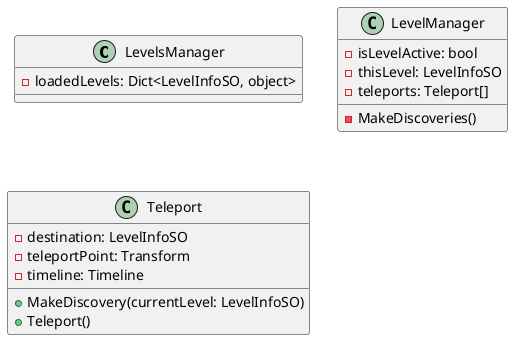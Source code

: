 @startuml

class LevelsManager {
 - loadedLevels: Dict<LevelInfoSO, object>
}

class LevelManager {
 - isLevelActive: bool
 - thisLevel: LevelInfoSO
 - teleports: Teleport[]
 
 - MakeDiscoveries()
}

class Teleport {
 - destination: LevelInfoSO
 - teleportPoint: Transform
 - timeline: Timeline

 + MakeDiscovery(currentLevel: LevelInfoSO)
 + Teleport()
}

@enduml